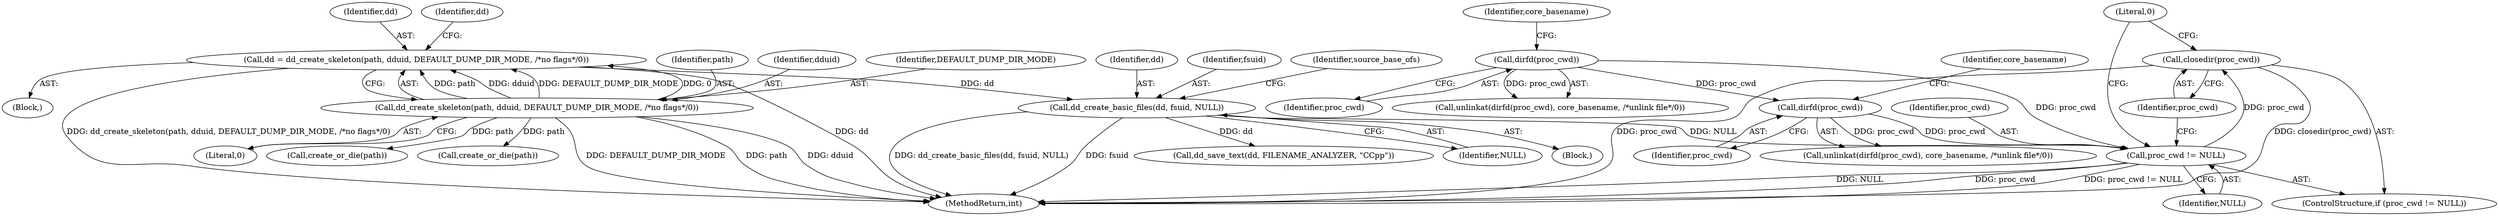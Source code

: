 digraph "0_abrt_8939398b82006ba1fec4ed491339fc075f43fc7c_1@API" {
"1001147" [label="(Call,closedir(proc_cwd))"];
"1001144" [label="(Call,proc_cwd != NULL)"];
"1000992" [label="(Call,dirfd(proc_cwd))"];
"1000961" [label="(Call,dirfd(proc_cwd))"];
"1000665" [label="(Call,dd_create_basic_files(dd, fsuid, NULL))"];
"1000650" [label="(Call,dd = dd_create_skeleton(path, dduid, DEFAULT_DUMP_DIR_MODE, /*no flags*/0))"];
"1000652" [label="(Call,dd_create_skeleton(path, dduid, DEFAULT_DUMP_DIR_MODE, /*no flags*/0))"];
"1001143" [label="(ControlStructure,if (proc_cwd != NULL))"];
"1000658" [label="(Identifier,dd)"];
"1000927" [label="(Call,create_or_die(path))"];
"1000653" [label="(Identifier,path)"];
"1000654" [label="(Identifier,dduid)"];
"1001144" [label="(Call,proc_cwd != NULL)"];
"1001150" [label="(Literal,0)"];
"1001145" [label="(Identifier,proc_cwd)"];
"1000656" [label="(Literal,0)"];
"1000994" [label="(Identifier,core_basename)"];
"1000665" [label="(Call,dd_create_basic_files(dd, fsuid, NULL))"];
"1000650" [label="(Call,dd = dd_create_skeleton(path, dduid, DEFAULT_DUMP_DIR_MODE, /*no flags*/0))"];
"1000961" [label="(Call,dirfd(proc_cwd))"];
"1000991" [label="(Call,unlinkat(dirfd(proc_cwd), core_basename, /*unlink file*/0))"];
"1001147" [label="(Call,closedir(proc_cwd))"];
"1000652" [label="(Call,dd_create_skeleton(path, dduid, DEFAULT_DUMP_DIR_MODE, /*no flags*/0))"];
"1000962" [label="(Identifier,proc_cwd)"];
"1000666" [label="(Identifier,dd)"];
"1000668" [label="(Identifier,NULL)"];
"1001148" [label="(Identifier,proc_cwd)"];
"1000667" [label="(Identifier,fsuid)"];
"1000651" [label="(Identifier,dd)"];
"1000792" [label="(Call,dd_save_text(dd, FILENAME_ANALYZER, \"CCpp\"))"];
"1000152" [label="(Block,)"];
"1000993" [label="(Identifier,proc_cwd)"];
"1001146" [label="(Identifier,NULL)"];
"1000960" [label="(Call,unlinkat(dirfd(proc_cwd), core_basename, /*unlink file*/0))"];
"1001237" [label="(MethodReturn,int)"];
"1000992" [label="(Call,dirfd(proc_cwd))"];
"1000893" [label="(Call,create_or_die(path))"];
"1000655" [label="(Identifier,DEFAULT_DUMP_DIR_MODE)"];
"1000659" [label="(Block,)"];
"1000672" [label="(Identifier,source_base_ofs)"];
"1000963" [label="(Identifier,core_basename)"];
"1001147" -> "1001143"  [label="AST: "];
"1001147" -> "1001148"  [label="CFG: "];
"1001148" -> "1001147"  [label="AST: "];
"1001150" -> "1001147"  [label="CFG: "];
"1001147" -> "1001237"  [label="DDG: proc_cwd"];
"1001147" -> "1001237"  [label="DDG: closedir(proc_cwd)"];
"1001144" -> "1001147"  [label="DDG: proc_cwd"];
"1001144" -> "1001143"  [label="AST: "];
"1001144" -> "1001146"  [label="CFG: "];
"1001145" -> "1001144"  [label="AST: "];
"1001146" -> "1001144"  [label="AST: "];
"1001148" -> "1001144"  [label="CFG: "];
"1001150" -> "1001144"  [label="CFG: "];
"1001144" -> "1001237"  [label="DDG: NULL"];
"1001144" -> "1001237"  [label="DDG: proc_cwd"];
"1001144" -> "1001237"  [label="DDG: proc_cwd != NULL"];
"1000992" -> "1001144"  [label="DDG: proc_cwd"];
"1000961" -> "1001144"  [label="DDG: proc_cwd"];
"1000665" -> "1001144"  [label="DDG: NULL"];
"1000992" -> "1000991"  [label="AST: "];
"1000992" -> "1000993"  [label="CFG: "];
"1000993" -> "1000992"  [label="AST: "];
"1000994" -> "1000992"  [label="CFG: "];
"1000992" -> "1000991"  [label="DDG: proc_cwd"];
"1000961" -> "1000992"  [label="DDG: proc_cwd"];
"1000961" -> "1000960"  [label="AST: "];
"1000961" -> "1000962"  [label="CFG: "];
"1000962" -> "1000961"  [label="AST: "];
"1000963" -> "1000961"  [label="CFG: "];
"1000961" -> "1000960"  [label="DDG: proc_cwd"];
"1000665" -> "1000659"  [label="AST: "];
"1000665" -> "1000668"  [label="CFG: "];
"1000666" -> "1000665"  [label="AST: "];
"1000667" -> "1000665"  [label="AST: "];
"1000668" -> "1000665"  [label="AST: "];
"1000672" -> "1000665"  [label="CFG: "];
"1000665" -> "1001237"  [label="DDG: dd_create_basic_files(dd, fsuid, NULL)"];
"1000665" -> "1001237"  [label="DDG: fsuid"];
"1000650" -> "1000665"  [label="DDG: dd"];
"1000665" -> "1000792"  [label="DDG: dd"];
"1000650" -> "1000152"  [label="AST: "];
"1000650" -> "1000652"  [label="CFG: "];
"1000651" -> "1000650"  [label="AST: "];
"1000652" -> "1000650"  [label="AST: "];
"1000658" -> "1000650"  [label="CFG: "];
"1000650" -> "1001237"  [label="DDG: dd"];
"1000650" -> "1001237"  [label="DDG: dd_create_skeleton(path, dduid, DEFAULT_DUMP_DIR_MODE, /*no flags*/0)"];
"1000652" -> "1000650"  [label="DDG: path"];
"1000652" -> "1000650"  [label="DDG: dduid"];
"1000652" -> "1000650"  [label="DDG: DEFAULT_DUMP_DIR_MODE"];
"1000652" -> "1000650"  [label="DDG: 0"];
"1000652" -> "1000656"  [label="CFG: "];
"1000653" -> "1000652"  [label="AST: "];
"1000654" -> "1000652"  [label="AST: "];
"1000655" -> "1000652"  [label="AST: "];
"1000656" -> "1000652"  [label="AST: "];
"1000652" -> "1001237"  [label="DDG: DEFAULT_DUMP_DIR_MODE"];
"1000652" -> "1001237"  [label="DDG: path"];
"1000652" -> "1001237"  [label="DDG: dduid"];
"1000652" -> "1000893"  [label="DDG: path"];
"1000652" -> "1000927"  [label="DDG: path"];
}
